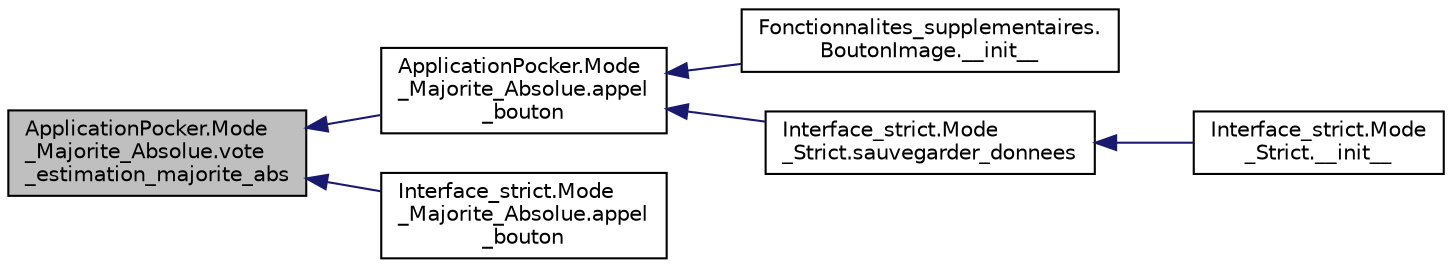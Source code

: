 digraph "ApplicationPocker.Mode_Majorite_Absolue.vote_estimation_majorite_abs"
{
  edge [fontname="Helvetica",fontsize="10",labelfontname="Helvetica",labelfontsize="10"];
  node [fontname="Helvetica",fontsize="10",shape=record];
  rankdir="LR";
  Node37 [label="ApplicationPocker.Mode\l_Majorite_Absolue.vote\l_estimation_majorite_abs",height=0.2,width=0.4,color="black", fillcolor="grey75", style="filled", fontcolor="black"];
  Node37 -> Node38 [dir="back",color="midnightblue",fontsize="10",style="solid",fontname="Helvetica"];
  Node38 [label="ApplicationPocker.Mode\l_Majorite_Absolue.appel\l_bouton",height=0.2,width=0.4,color="black", fillcolor="white", style="filled",URL="$class_application_pocker_1_1_mode___majorite___absolue.html#a9bb702ef0f5f7a41154904864e32997a"];
  Node38 -> Node39 [dir="back",color="midnightblue",fontsize="10",style="solid",fontname="Helvetica"];
  Node39 [label="Fonctionnalites_supplementaires.\lBoutonImage.__init__",height=0.2,width=0.4,color="black", fillcolor="white", style="filled",URL="$class_fonctionnalites__supplementaires_1_1_bouton_image.html#af5caff29afa7b6c0fe2c2cfd7b5e06c9"];
  Node38 -> Node40 [dir="back",color="midnightblue",fontsize="10",style="solid",fontname="Helvetica"];
  Node40 [label="Interface_strict.Mode\l_Strict.sauvegarder_donnees",height=0.2,width=0.4,color="black", fillcolor="white", style="filled",URL="$class_interface__strict_1_1_mode___strict.html#a3fc3e3f1b7b81190fb9504d8d1373c93"];
  Node40 -> Node41 [dir="back",color="midnightblue",fontsize="10",style="solid",fontname="Helvetica"];
  Node41 [label="Interface_strict.Mode\l_Strict.__init__",height=0.2,width=0.4,color="black", fillcolor="white", style="filled",URL="$class_interface__strict_1_1_mode___strict.html#a2cfc45c81a34f7c133c7e208030be1d3"];
  Node37 -> Node42 [dir="back",color="midnightblue",fontsize="10",style="solid",fontname="Helvetica"];
  Node42 [label="Interface_strict.Mode\l_Majorite_Absolue.appel\l_bouton",height=0.2,width=0.4,color="black", fillcolor="white", style="filled",URL="$class_interface__strict_1_1_mode___majorite___absolue.html#a5bc4e78cfcba0c97a8cdb4026c388c30"];
}
